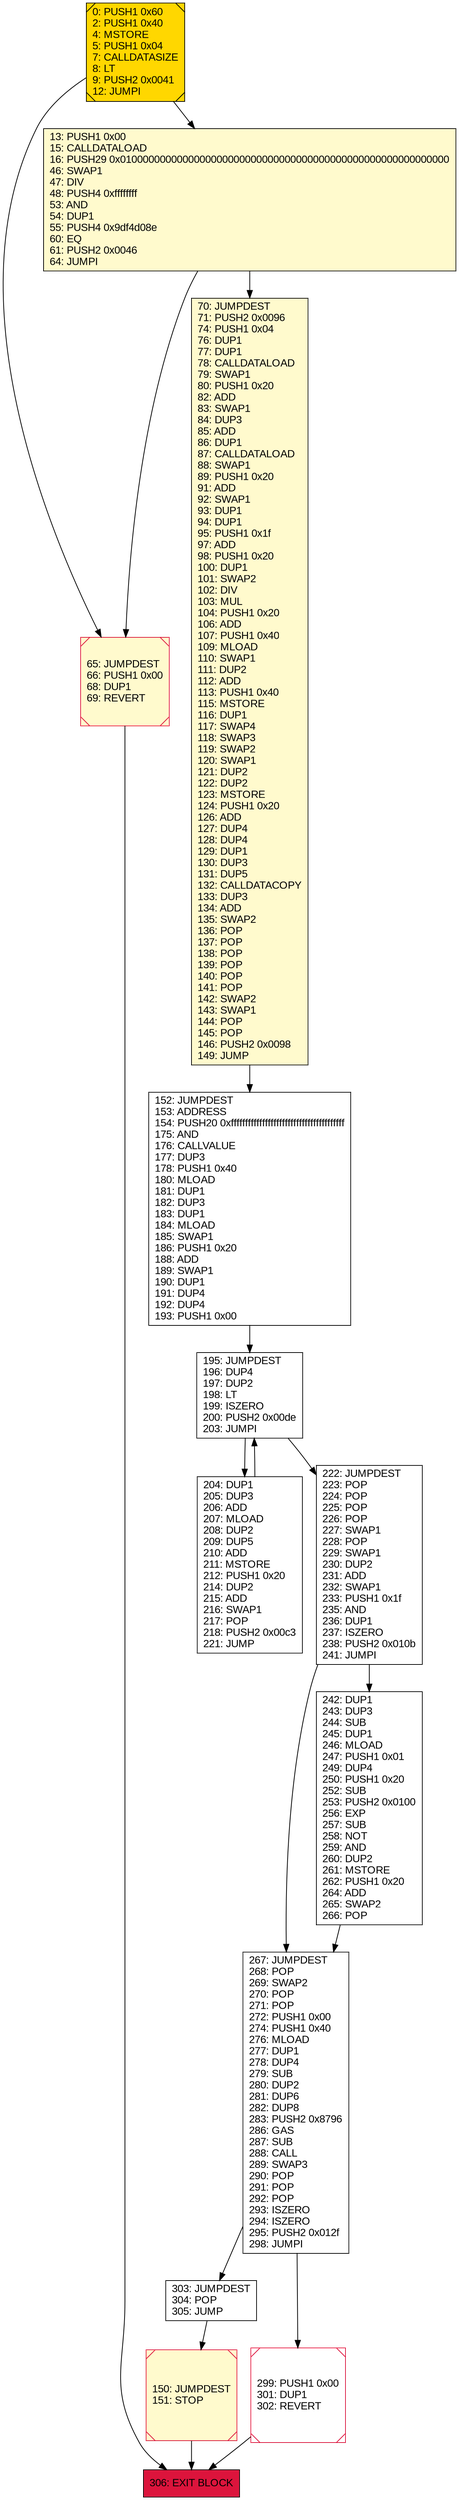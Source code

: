 digraph G {
bgcolor=transparent rankdir=UD;
node [shape=box style=filled color=black fillcolor=white fontname=arial fontcolor=black];
150 [label="150: JUMPDEST\l151: STOP\l" fillcolor=lemonchiffon shape=Msquare color=crimson ];
65 [label="65: JUMPDEST\l66: PUSH1 0x00\l68: DUP1\l69: REVERT\l" fillcolor=lemonchiffon shape=Msquare color=crimson ];
303 [label="303: JUMPDEST\l304: POP\l305: JUMP\l" ];
70 [label="70: JUMPDEST\l71: PUSH2 0x0096\l74: PUSH1 0x04\l76: DUP1\l77: DUP1\l78: CALLDATALOAD\l79: SWAP1\l80: PUSH1 0x20\l82: ADD\l83: SWAP1\l84: DUP3\l85: ADD\l86: DUP1\l87: CALLDATALOAD\l88: SWAP1\l89: PUSH1 0x20\l91: ADD\l92: SWAP1\l93: DUP1\l94: DUP1\l95: PUSH1 0x1f\l97: ADD\l98: PUSH1 0x20\l100: DUP1\l101: SWAP2\l102: DIV\l103: MUL\l104: PUSH1 0x20\l106: ADD\l107: PUSH1 0x40\l109: MLOAD\l110: SWAP1\l111: DUP2\l112: ADD\l113: PUSH1 0x40\l115: MSTORE\l116: DUP1\l117: SWAP4\l118: SWAP3\l119: SWAP2\l120: SWAP1\l121: DUP2\l122: DUP2\l123: MSTORE\l124: PUSH1 0x20\l126: ADD\l127: DUP4\l128: DUP4\l129: DUP1\l130: DUP3\l131: DUP5\l132: CALLDATACOPY\l133: DUP3\l134: ADD\l135: SWAP2\l136: POP\l137: POP\l138: POP\l139: POP\l140: POP\l141: POP\l142: SWAP2\l143: SWAP1\l144: POP\l145: POP\l146: PUSH2 0x0098\l149: JUMP\l" fillcolor=lemonchiffon ];
299 [label="299: PUSH1 0x00\l301: DUP1\l302: REVERT\l" shape=Msquare color=crimson ];
152 [label="152: JUMPDEST\l153: ADDRESS\l154: PUSH20 0xffffffffffffffffffffffffffffffffffffffff\l175: AND\l176: CALLVALUE\l177: DUP3\l178: PUSH1 0x40\l180: MLOAD\l181: DUP1\l182: DUP3\l183: DUP1\l184: MLOAD\l185: SWAP1\l186: PUSH1 0x20\l188: ADD\l189: SWAP1\l190: DUP1\l191: DUP4\l192: DUP4\l193: PUSH1 0x00\l" ];
306 [label="306: EXIT BLOCK\l" fillcolor=crimson ];
0 [label="0: PUSH1 0x60\l2: PUSH1 0x40\l4: MSTORE\l5: PUSH1 0x04\l7: CALLDATASIZE\l8: LT\l9: PUSH2 0x0041\l12: JUMPI\l" fillcolor=lemonchiffon shape=Msquare fillcolor=gold ];
267 [label="267: JUMPDEST\l268: POP\l269: SWAP2\l270: POP\l271: POP\l272: PUSH1 0x00\l274: PUSH1 0x40\l276: MLOAD\l277: DUP1\l278: DUP4\l279: SUB\l280: DUP2\l281: DUP6\l282: DUP8\l283: PUSH2 0x8796\l286: GAS\l287: SUB\l288: CALL\l289: SWAP3\l290: POP\l291: POP\l292: POP\l293: ISZERO\l294: ISZERO\l295: PUSH2 0x012f\l298: JUMPI\l" ];
204 [label="204: DUP1\l205: DUP3\l206: ADD\l207: MLOAD\l208: DUP2\l209: DUP5\l210: ADD\l211: MSTORE\l212: PUSH1 0x20\l214: DUP2\l215: ADD\l216: SWAP1\l217: POP\l218: PUSH2 0x00c3\l221: JUMP\l" ];
242 [label="242: DUP1\l243: DUP3\l244: SUB\l245: DUP1\l246: MLOAD\l247: PUSH1 0x01\l249: DUP4\l250: PUSH1 0x20\l252: SUB\l253: PUSH2 0x0100\l256: EXP\l257: SUB\l258: NOT\l259: AND\l260: DUP2\l261: MSTORE\l262: PUSH1 0x20\l264: ADD\l265: SWAP2\l266: POP\l" ];
195 [label="195: JUMPDEST\l196: DUP4\l197: DUP2\l198: LT\l199: ISZERO\l200: PUSH2 0x00de\l203: JUMPI\l" ];
13 [label="13: PUSH1 0x00\l15: CALLDATALOAD\l16: PUSH29 0x0100000000000000000000000000000000000000000000000000000000\l46: SWAP1\l47: DIV\l48: PUSH4 0xffffffff\l53: AND\l54: DUP1\l55: PUSH4 0x9df4d08e\l60: EQ\l61: PUSH2 0x0046\l64: JUMPI\l" fillcolor=lemonchiffon ];
222 [label="222: JUMPDEST\l223: POP\l224: POP\l225: POP\l226: POP\l227: SWAP1\l228: POP\l229: SWAP1\l230: DUP2\l231: ADD\l232: SWAP1\l233: PUSH1 0x1f\l235: AND\l236: DUP1\l237: ISZERO\l238: PUSH2 0x010b\l241: JUMPI\l" ];
195 -> 204;
204 -> 195;
195 -> 222;
222 -> 242;
0 -> 13;
222 -> 267;
152 -> 195;
303 -> 150;
242 -> 267;
150 -> 306;
0 -> 65;
65 -> 306;
13 -> 70;
299 -> 306;
13 -> 65;
70 -> 152;
267 -> 299;
267 -> 303;
}